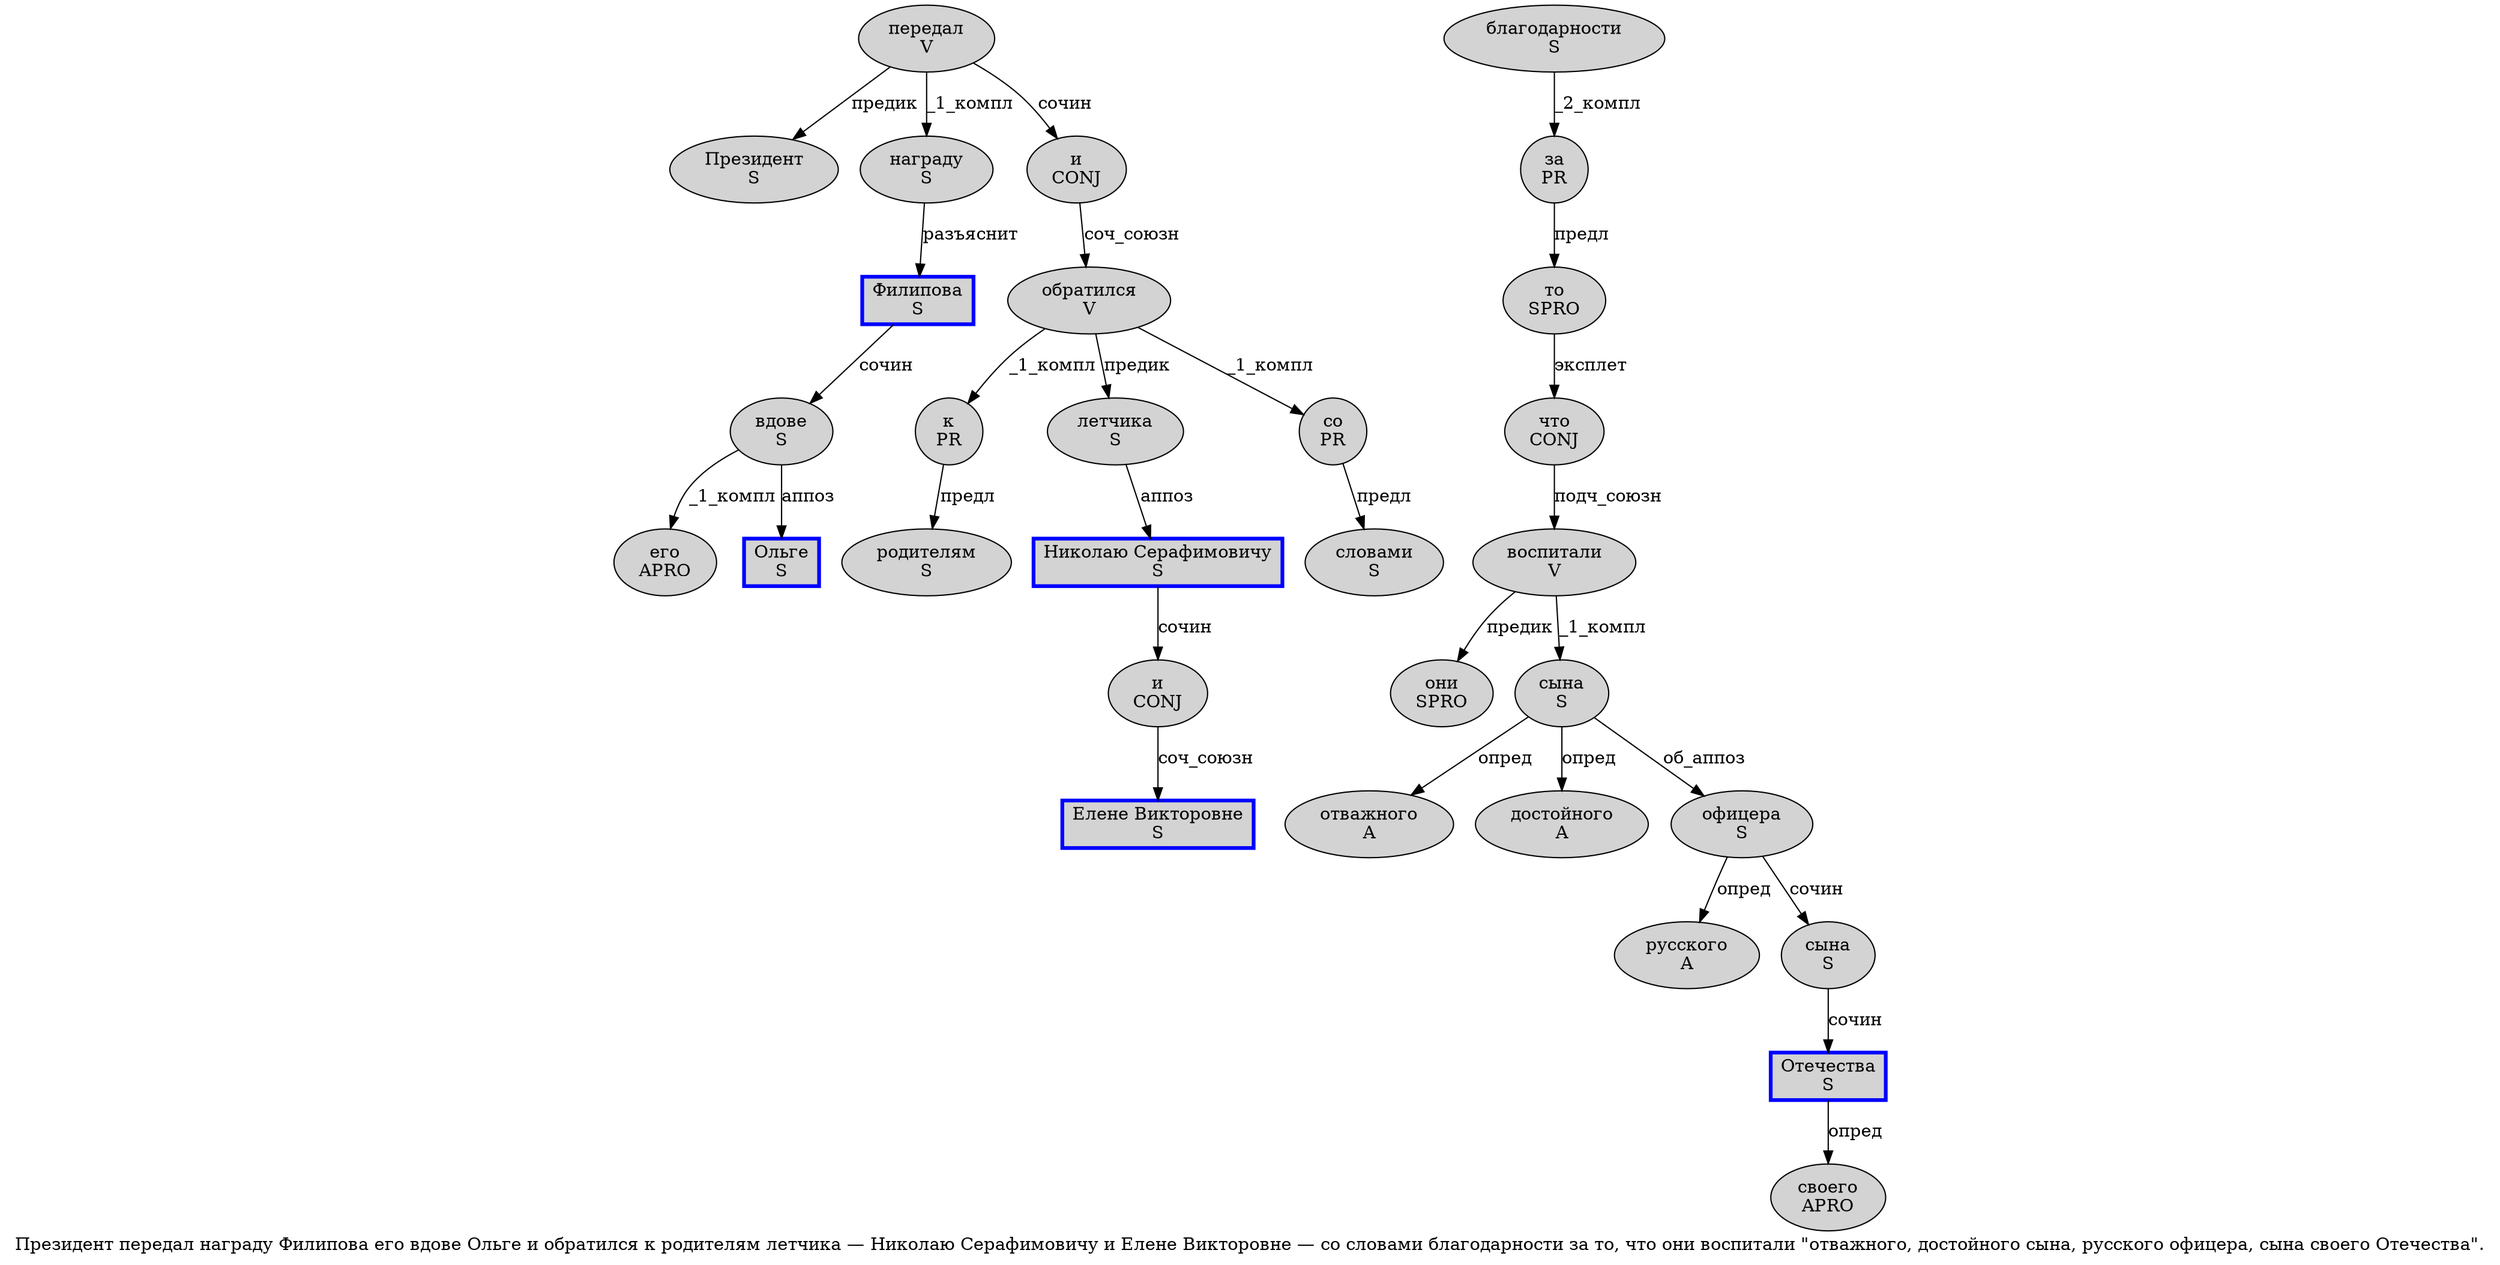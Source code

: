 digraph SENTENCE_54 {
	graph [label="Президент передал награду Филипова его вдове Ольге и обратился к родителям летчика — Николаю Серафимовичу и Елене Викторовне — со словами благодарности за то, что они воспитали \"отважного, достойного сына, русского офицера, сына своего Отечества\"."]
	node [style=filled]
		0 [label="Президент
S" color="" fillcolor=lightgray penwidth=1 shape=ellipse]
		1 [label="передал
V" color="" fillcolor=lightgray penwidth=1 shape=ellipse]
		2 [label="награду
S" color="" fillcolor=lightgray penwidth=1 shape=ellipse]
		3 [label="Филипова
S" color=blue fillcolor=lightgray penwidth=3 shape=box]
		4 [label="его
APRO" color="" fillcolor=lightgray penwidth=1 shape=ellipse]
		5 [label="вдове
S" color="" fillcolor=lightgray penwidth=1 shape=ellipse]
		6 [label="Ольге
S" color=blue fillcolor=lightgray penwidth=3 shape=box]
		7 [label="и
CONJ" color="" fillcolor=lightgray penwidth=1 shape=ellipse]
		8 [label="обратился
V" color="" fillcolor=lightgray penwidth=1 shape=ellipse]
		9 [label="к
PR" color="" fillcolor=lightgray penwidth=1 shape=ellipse]
		10 [label="родителям
S" color="" fillcolor=lightgray penwidth=1 shape=ellipse]
		11 [label="летчика
S" color="" fillcolor=lightgray penwidth=1 shape=ellipse]
		13 [label="Николаю Серафимовичу
S" color=blue fillcolor=lightgray penwidth=3 shape=box]
		14 [label="и
CONJ" color="" fillcolor=lightgray penwidth=1 shape=ellipse]
		15 [label="Елене Викторовне
S" color=blue fillcolor=lightgray penwidth=3 shape=box]
		17 [label="со
PR" color="" fillcolor=lightgray penwidth=1 shape=ellipse]
		18 [label="словами
S" color="" fillcolor=lightgray penwidth=1 shape=ellipse]
		19 [label="благодарности
S" color="" fillcolor=lightgray penwidth=1 shape=ellipse]
		20 [label="за
PR" color="" fillcolor=lightgray penwidth=1 shape=ellipse]
		21 [label="то
SPRO" color="" fillcolor=lightgray penwidth=1 shape=ellipse]
		23 [label="что
CONJ" color="" fillcolor=lightgray penwidth=1 shape=ellipse]
		24 [label="они
SPRO" color="" fillcolor=lightgray penwidth=1 shape=ellipse]
		25 [label="воспитали
V" color="" fillcolor=lightgray penwidth=1 shape=ellipse]
		27 [label="отважного
A" color="" fillcolor=lightgray penwidth=1 shape=ellipse]
		29 [label="достойного
A" color="" fillcolor=lightgray penwidth=1 shape=ellipse]
		30 [label="сына
S" color="" fillcolor=lightgray penwidth=1 shape=ellipse]
		32 [label="русского
A" color="" fillcolor=lightgray penwidth=1 shape=ellipse]
		33 [label="офицера
S" color="" fillcolor=lightgray penwidth=1 shape=ellipse]
		35 [label="сына
S" color="" fillcolor=lightgray penwidth=1 shape=ellipse]
		36 [label="своего
APRO" color="" fillcolor=lightgray penwidth=1 shape=ellipse]
		37 [label="Отечества
S" color=blue fillcolor=lightgray penwidth=3 shape=box]
			5 -> 4 [label="_1_компл"]
			5 -> 6 [label="аппоз"]
			17 -> 18 [label="предл"]
			13 -> 14 [label="сочин"]
			25 -> 24 [label="предик"]
			25 -> 30 [label="_1_компл"]
			14 -> 15 [label="соч_союзн"]
			30 -> 27 [label="опред"]
			30 -> 29 [label="опред"]
			30 -> 33 [label="об_аппоз"]
			2 -> 3 [label="разъяснит"]
			7 -> 8 [label="соч_союзн"]
			9 -> 10 [label="предл"]
			1 -> 0 [label="предик"]
			1 -> 2 [label="_1_компл"]
			1 -> 7 [label="сочин"]
			37 -> 36 [label="опред"]
			23 -> 25 [label="подч_союзн"]
			20 -> 21 [label="предл"]
			19 -> 20 [label="_2_компл"]
			33 -> 32 [label="опред"]
			33 -> 35 [label="сочин"]
			21 -> 23 [label="эксплет"]
			35 -> 37 [label="сочин"]
			8 -> 9 [label="_1_компл"]
			8 -> 11 [label="предик"]
			8 -> 17 [label="_1_компл"]
			3 -> 5 [label="сочин"]
			11 -> 13 [label="аппоз"]
}